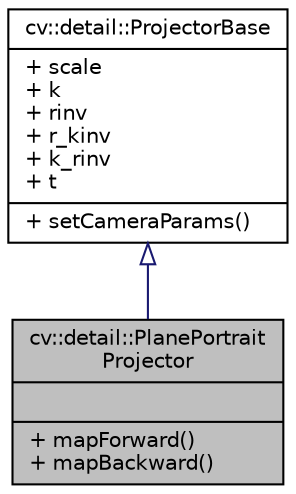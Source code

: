digraph "cv::detail::PlanePortraitProjector"
{
 // LATEX_PDF_SIZE
  edge [fontname="Helvetica",fontsize="10",labelfontname="Helvetica",labelfontsize="10"];
  node [fontname="Helvetica",fontsize="10",shape=record];
  Node1 [label="{cv::detail::PlanePortrait\lProjector\n||+ mapForward()\l+ mapBackward()\l}",height=0.2,width=0.4,color="black", fillcolor="grey75", style="filled", fontcolor="black",tooltip=" "];
  Node2 -> Node1 [dir="back",color="midnightblue",fontsize="10",style="solid",arrowtail="onormal",fontname="Helvetica"];
  Node2 [label="{cv::detail::ProjectorBase\n|+ scale\l+ k\l+ rinv\l+ r_kinv\l+ k_rinv\l+ t\l|+ setCameraParams()\l}",height=0.2,width=0.4,color="black", fillcolor="white", style="filled",URL="$structcv_1_1detail_1_1_projector_base.html",tooltip=" "];
}
